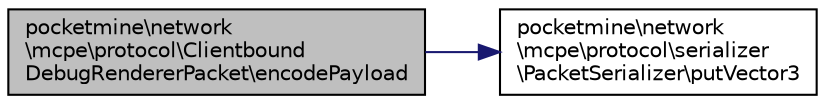 digraph "pocketmine\network\mcpe\protocol\ClientboundDebugRendererPacket\encodePayload"
{
 // INTERACTIVE_SVG=YES
 // LATEX_PDF_SIZE
  edge [fontname="Helvetica",fontsize="10",labelfontname="Helvetica",labelfontsize="10"];
  node [fontname="Helvetica",fontsize="10",shape=record];
  rankdir="LR";
  Node1 [label="pocketmine\\network\l\\mcpe\\protocol\\Clientbound\lDebugRendererPacket\\encodePayload",height=0.2,width=0.4,color="black", fillcolor="grey75", style="filled", fontcolor="black",tooltip=" "];
  Node1 -> Node2 [color="midnightblue",fontsize="10",style="solid",fontname="Helvetica"];
  Node2 [label="pocketmine\\network\l\\mcpe\\protocol\\serializer\l\\PacketSerializer\\putVector3",height=0.2,width=0.4,color="black", fillcolor="white", style="filled",URL="$d9/d4e/classpocketmine_1_1network_1_1mcpe_1_1protocol_1_1serializer_1_1_packet_serializer.html#aa4a64c376839f96be44d7a389e211725",tooltip=" "];
}
